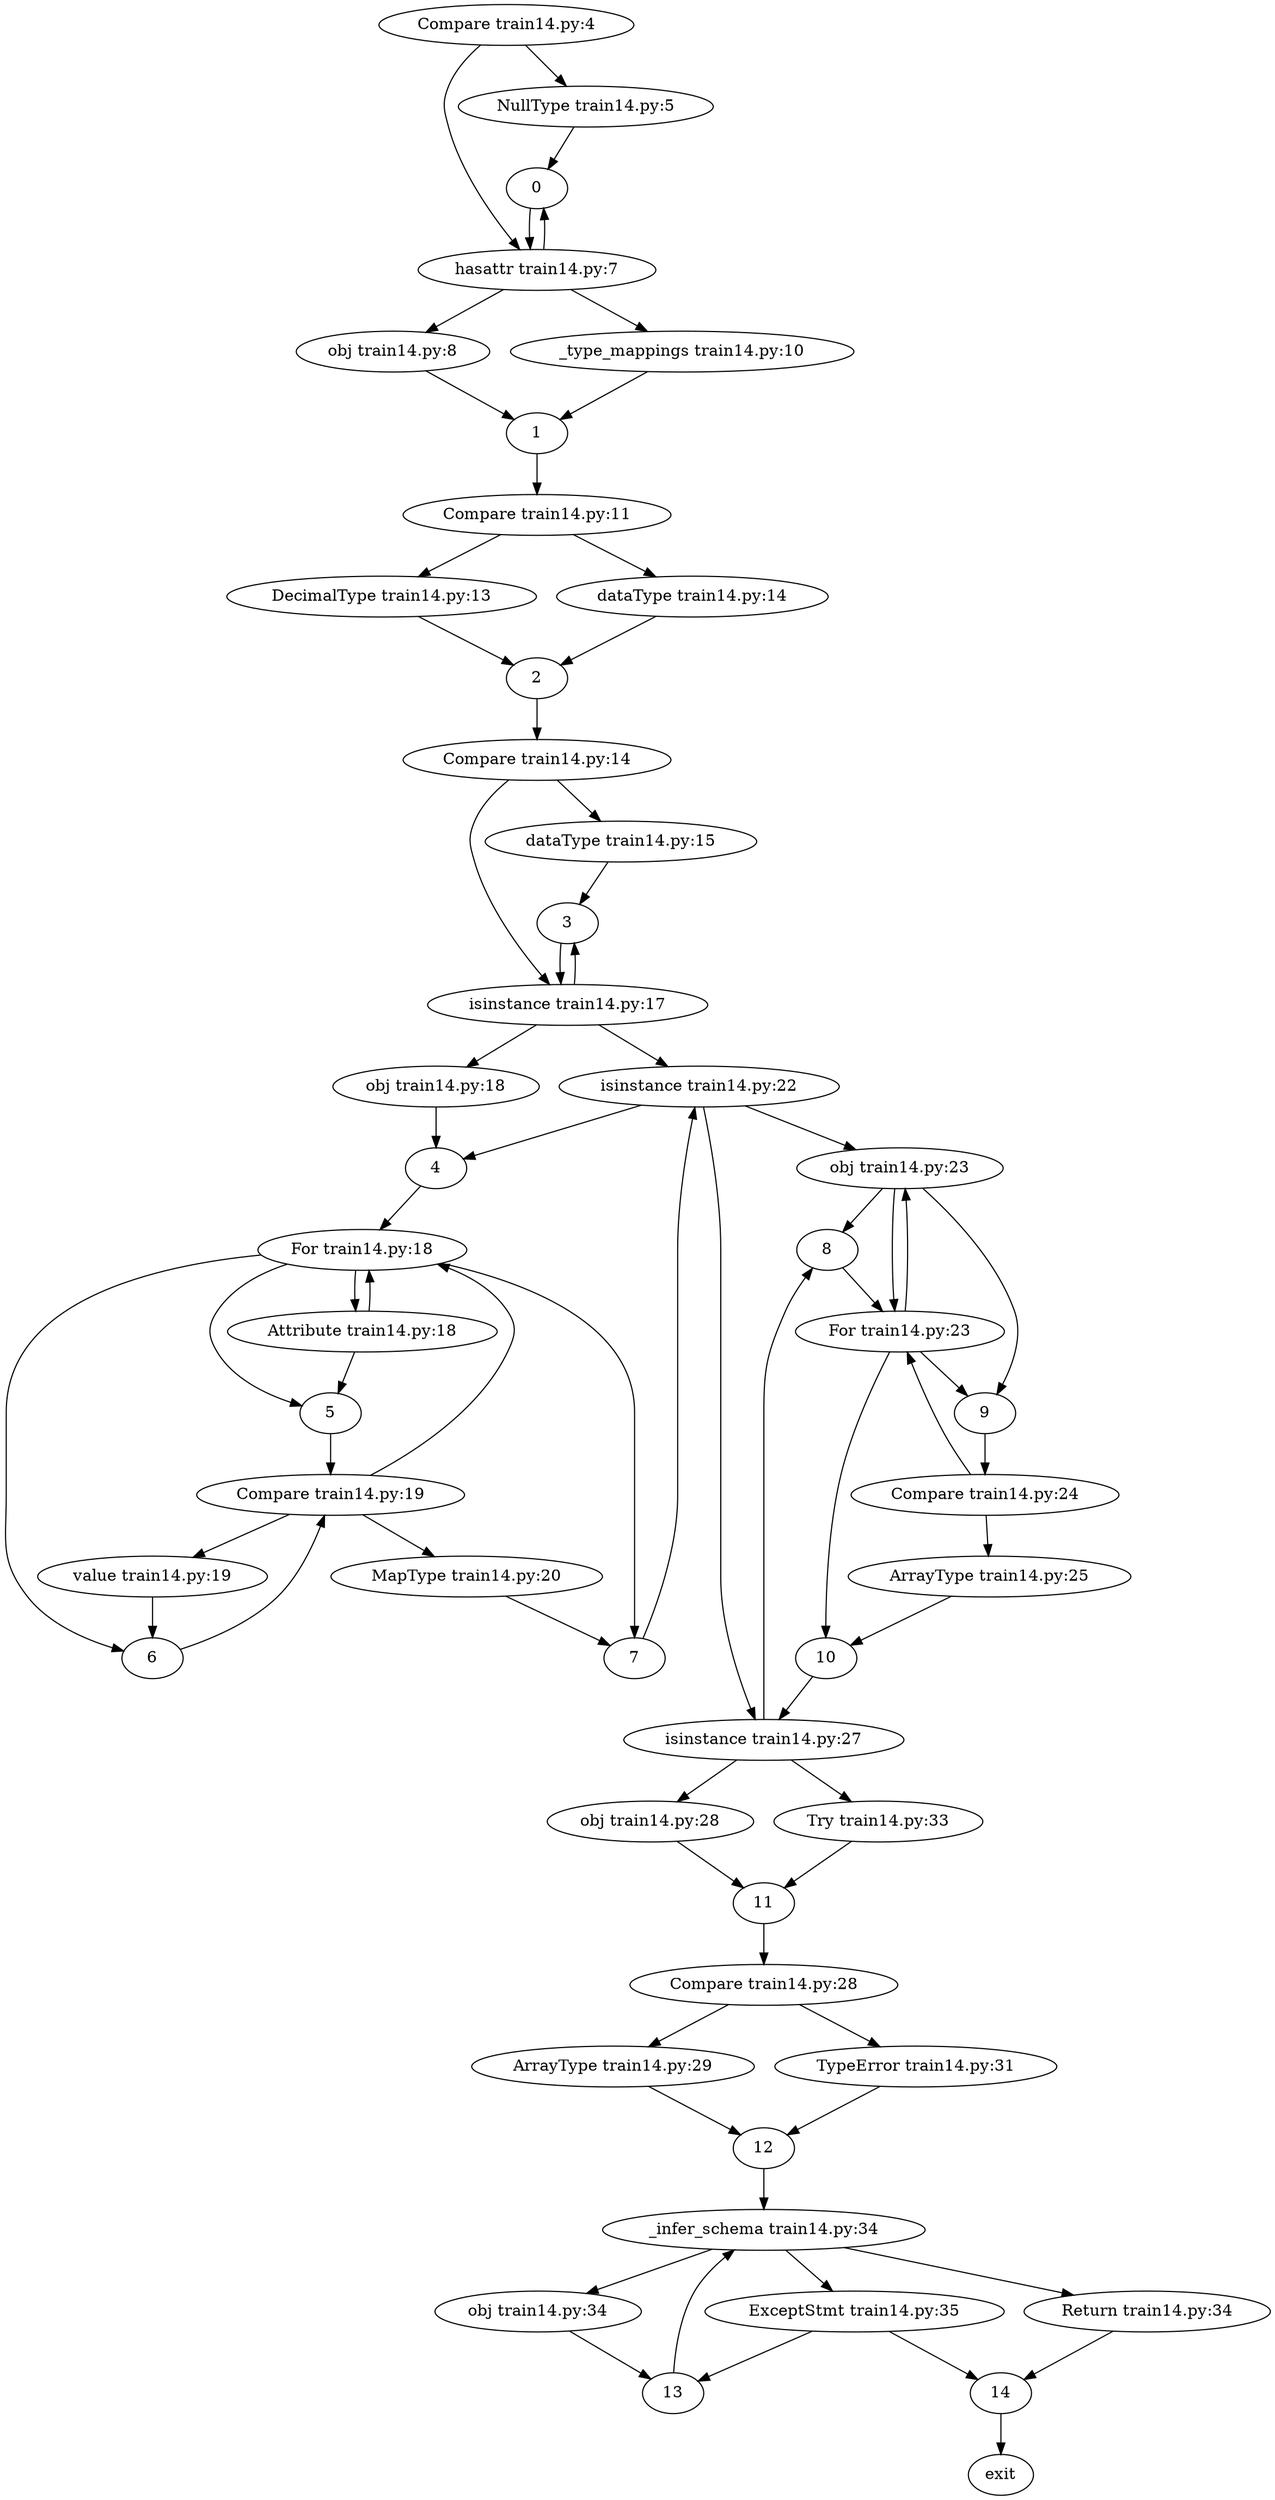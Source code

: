 strict digraph {"Compare train14.py:4" -> "NullType train14.py:5"
-> "0"
"Compare train14.py:4" -> "hasattr train14.py:7"
-> "0"
->
"hasattr train14.py:7" -> "obj train14.py:8"
-> "1"
"hasattr train14.py:7" -> "_type_mappings train14.py:10"
-> "1"
->
"Compare train14.py:11" -> "DecimalType train14.py:13"
-> "2"
"Compare train14.py:11" -> "dataType train14.py:14"
-> "2"
->
"Compare train14.py:14" -> "dataType train14.py:15"
-> "3"
"Compare train14.py:14" -> "isinstance train14.py:17"
-> "3"
->
"isinstance train14.py:17" -> "obj train14.py:18"
-> "4"
"isinstance train14.py:17" -> "isinstance train14.py:22"
-> "4"
->
"For train14.py:18" -> "Attribute train14.py:18"
-> "5"
"Attribute train14.py:18" -> "For train14.py:18"
-> "5"
->
"Compare train14.py:19" -> "value train14.py:19"
-> "6"
"Compare train14.py:19" -> "For train14.py:18"
-> "6"
->
"Compare train14.py:19" -> "MapType train14.py:20"
-> "7"
"Compare train14.py:19" -> "For train14.py:18"
-> "7"
->
"isinstance train14.py:22" -> "obj train14.py:23"
-> "8"
"isinstance train14.py:22" -> "isinstance train14.py:27"
-> "8"
->
"For train14.py:23" -> "obj train14.py:23"
-> "9"
"obj train14.py:23" -> "For train14.py:23"
-> "9"
->
"Compare train14.py:24" -> "ArrayType train14.py:25"
-> "10"
"Compare train14.py:24" -> "For train14.py:23"
-> "10"
->
"isinstance train14.py:27" -> "obj train14.py:28"
-> "11"
"isinstance train14.py:27" -> "Try train14.py:33"
-> "11"
->
"Compare train14.py:28" -> "ArrayType train14.py:29"
-> "12"
"Compare train14.py:28" -> "TypeError train14.py:31"
-> "12"
->
"_infer_schema train14.py:34" -> "obj train14.py:34"
-> "13"
"_infer_schema train14.py:34" -> "ExceptStmt train14.py:35"
-> "13"
->
"_infer_schema train14.py:34" -> "Return train14.py:34"
-> "14"
"_infer_schema train14.py:34" -> "ExceptStmt train14.py:35"
-> "14"
->
exit
}